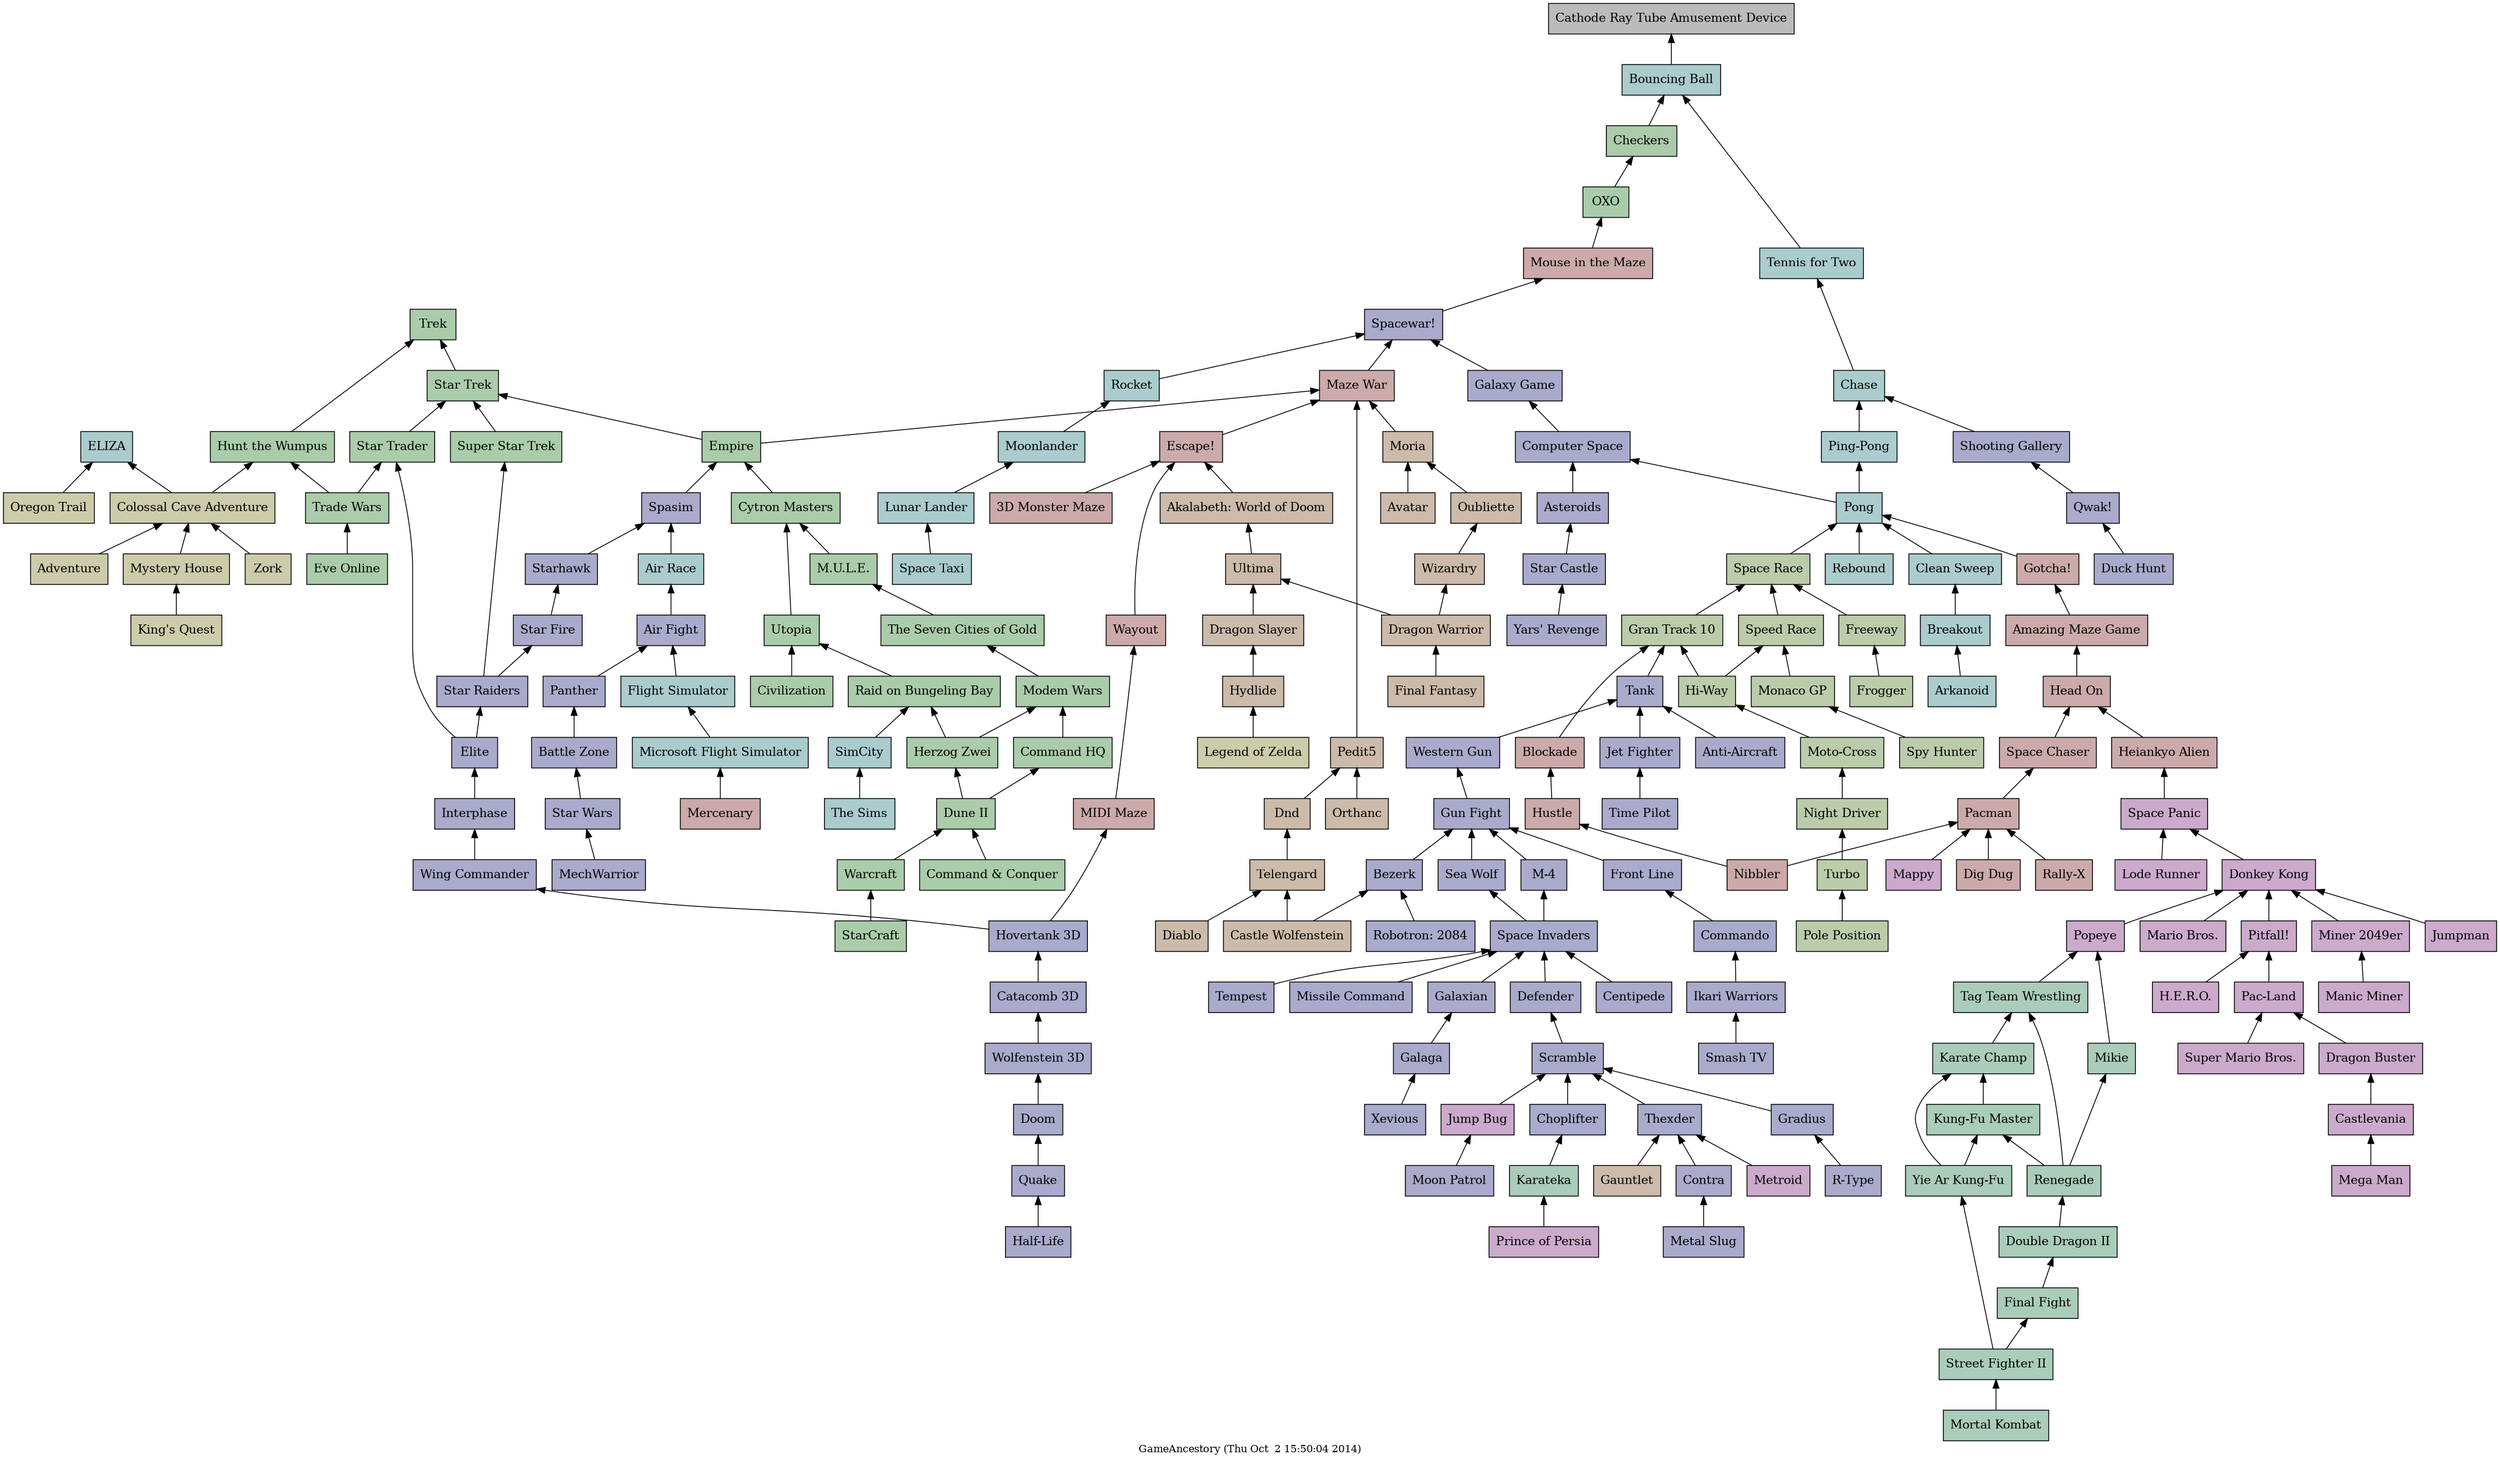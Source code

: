 digraph GameAncestory
{
rankdir=BT;
size="32,16";
fontsize = 12;
overlap = false;
splines = true;
label = "GameAncestory (Thu Oct  2 15:50:04 2014)";
node [shape = rectangle, fillcolor = lightgrey];
"Bouncing Ball" -> "Cathode Ray Tube Amusement Device";
"Checkers" -> "Bouncing Ball";
"OXO" -> "Checkers";
"Mouse in the Maze" -> "OXO";
"Spacewar!" -> "Mouse in the Maze";
"Maze War" -> "Spacewar!";
"Rocket" -> "Spacewar!";
"Moonlander" -> "Rocket";
"Lunar Lander" -> "Moonlander";
"Space Taxi" -> "Lunar Lander";
"Galaxy Game" -> "Spacewar!";
"Computer Space" -> "Galaxy Game";
"Tennis for Two" -> "Bouncing Ball";
"Chase" -> "Tennis for Two";
"Shooting Gallery" -> "Chase";
"Qwak!" -> "Shooting Gallery";
"Duck Hunt" -> "Qwak!";
"Ping-Pong" -> "Chase";
"Pong" -> "Ping-Pong";
"Pong" -> "Computer Space";
"Gotcha!" -> "Pong";
"Space Race" -> "Pong";
"Rebound" -> "Pong";
"Clean Sweep" -> "Pong";
"Breakout" -> "Clean Sweep";
"Arkanoid" -> "Breakout";
"Amazing Maze Game" -> "Gotcha!";
"Head On" -> "Amazing Maze Game";
"Space Chaser" -> "Head On";
"Pacman" -> "Space Chaser";
"Rally-X" -> "Pacman";
"Mappy" -> "Pacman";
"Heiankyo Alien" -> "Head On";
"Dig Dug" -> "Pacman";
"Space Panic" -> "Heiankyo Alien";
"Donkey Kong" -> "Space Panic";
"Gran Track 10" -> "Space Race";
"Tank" -> "Gran Track 10";
"Anti-Aircraft" -> "Tank";
"Western Gun" -> "Tank";
"Gun Fight" -> "Western Gun";
"Sea Wolf" -> "Gun Fight";
"Front Line" -> "Gun Fight";
"Commando" -> "Front Line";
"Ikari Warriors" -> "Commando";
"Smash TV" -> "Ikari Warriors";
"M-4" -> "Gun Fight";
"Space Invaders" -> "M-4";
"Space Invaders" -> "Sea Wolf";
"Battle Zone" -> "Panther";
"Star Wars" -> "Battle Zone";
"MechWarrior" -> "Star Wars";
"Jet Fighter" -> "Tank";
"Asteroids" -> "Computer Space";
"Star Castle" -> "Asteroids";
"Yars' Revenge" -> "Star Castle";
"Time Pilot" -> "Jet Fighter";
"Speed Race" -> "Space Race";
"Monaco GP" -> "Speed Race";
"Spy Hunter" -> "Monaco GP";
"Hi-Way" -> "Speed Race";
"Hi-Way" -> "Gran Track 10";
"Moto-Cross" -> "Hi-Way";
"Night Driver" -> "Moto-Cross";
"Turbo" -> "Night Driver";
"Pole Position" -> "Turbo";
"Freeway" -> "Space Race";
"Frogger" -> "Freeway";
"Missile Command" -> "Space Invaders";
"Galaxian" -> "Space Invaders";
"Defender" -> "Space Invaders";
"Scramble" -> "Defender";
"Jump Bug" -> "Scramble";
"Moon Patrol" -> "Jump Bug";
"Choplifter" -> "Scramble";
"Karateka" -> "Choplifter";
"Prince of Persia" -> "Karateka";
"Thexder" -> "Scramble";
"Gauntlet" -> "Thexder";
"Contra" -> "Thexder";
"Metroid" -> "Thexder";
"Metal Slug" -> "Contra";
"Gradius" -> "Scramble";
"R-Type" -> "Gradius";
"Centipede" -> "Space Invaders";
"Tempest" -> "Space Invaders";
"Galaga" -> "Galaxian";
"Xevious" -> "Galaga";
"Lode Runner" -> "Space Panic";
"Mario Bros." -> "Donkey Kong";
"Pitfall!" -> "Donkey Kong";
"H.E.R.O." -> "Pitfall!";
"Pac-Land" -> "Pitfall!";
"Super Mario Bros." -> "Pac-Land";
"Dragon Buster" -> "Pac-Land";
"Castlevania" -> "Dragon Buster";
"Mega Man" -> "Castlevania";
"Miner 2049er" -> "Donkey Kong";
"Jumpman" -> "Donkey Kong";
"Manic Miner" -> "Miner 2049er";
"Blockade" -> "Gran Track 10";
"Hustle" -> "Blockade";
"Nibbler" -> "Hustle";
"Nibbler" -> "Pacman";
"Moria" -> "Maze War";
"Avatar" -> "Moria";
"Escape!" -> "Maze War";
"3D Monster Maze" -> "Escape!";
"Akalabeth: World of Doom" -> "Escape!";
"Ultima" -> "Akalabeth: World of Doom";
"Dragon Warrior" -> "Ultima";
"Dragon Warrior" -> "Wizardry";
"Final Fantasy" -> "Dragon Warrior";
"Wayout" -> "Escape!";
"MIDI Maze" -> "Wayout";
"Dnd" -> "Pedit5";
"Pedit5" -> "Maze War";
"Orthanc" -> "Pedit5";
"Oubliette" -> "Moria";
"Telengard" -> "Dnd";
"Diablo" -> "Telengard";
"Wizardry" -> "Oubliette";
"Empire" -> "Star Trek";
"Empire" -> "Maze War";
"Spasim" -> "Empire";
"Starhawk" -> "Spasim";
"Star Fire" -> "Starhawk";
"Star Raiders" -> "Super Star Trek";
"Star Raiders" -> "Star Fire";
"Star Trader" -> "Star Trek";
"Elite" -> "Star Raiders";
"Elite" -> "Star Trader";
"Trade Wars" -> "Star Trader";
"Trade Wars" -> "Hunt the Wumpus";
"Eve Online" -> "Trade Wars";
"Interphase" -> "Elite";
"Wing Commander" -> "Interphase";
"Air Race" -> "Spasim";
"Air Fight" -> "Air Race";
"Flight Simulator" -> "Air Fight";
"Microsoft Flight Simulator" -> "Flight Simulator";
"Panther" -> "Air Fight";
"Mercenary" -> "Microsoft Flight Simulator";
"Castle Wolfenstein" -> "Telengard";
"Castle Wolfenstein" -> "Bezerk";
"Bezerk" -> "Gun Fight";
"Robotron: 2084" -> "Bezerk";
"Hovertank 3D" -> "Wing Commander";
"Hovertank 3D" -> "MIDI Maze";
"Catacomb 3D" -> "Hovertank 3D";
"Wolfenstein 3D" -> "Catacomb 3D";
"Star Trek" -> "Trek";
"Super Star Trek" -> "Star Trek";
"Hunt the Wumpus" -> "Trek";
"Colossal Cave Adventure" -> "Hunt the Wumpus";
"Colossal Cave Adventure" -> "ELIZA";
"Oregon Trail" -> "ELIZA";
"Mystery House" -> "Colossal Cave Adventure";
"King's Quest" -> "Mystery House";
"Zork" -> "Colossal Cave Adventure";
"Adventure" -> "Colossal Cave Adventure";
"Dragon Slayer" -> "Ultima";
"Hydlide" -> "Dragon Slayer";
"Legend of Zelda" -> "Hydlide";
"Doom" -> "Wolfenstein 3D";
"Quake" -> "Doom";
"Half-Life" -> "Quake";
"Street Fighter II" -> "Final Fight";
"Final Fight" -> "Double Dragon II";
"Double Dragon II" -> "Renegade";
"Renegade" -> "Mikie";
"Renegade" -> "Tag Team Wrestling";
"Renegade" -> "Kung-Fu Master";
"Mikie" -> "Popeye";
"Popeye" -> "Donkey Kong";
"Tag Team Wrestling" -> "Popeye";
"Karate Champ" -> "Tag Team Wrestling";
"Kung-Fu Master" -> "Karate Champ";
"Yie Ar Kung-Fu" -> "Kung-Fu Master";
"Yie Ar Kung-Fu" -> "Karate Champ";
"Street Fighter II" -> "Yie Ar Kung-Fu";
"Mortal Kombat" -> "Street Fighter II";
"Cytron Masters" -> "Empire";
"M.U.L.E." -> "Cytron Masters";
"The Seven Cities of Gold" -> "M.U.L.E.";
"Civilization" -> "Utopia";
"Utopia" -> "Cytron Masters";
"Raid on Bungeling Bay" -> "Utopia";
"SimCity" -> "Raid on Bungeling Bay";
"The Sims" -> "SimCity";
"Modem Wars" -> "The Seven Cities of Gold";
"Command HQ" -> "Modem Wars";
"Herzog Zwei" -> "Modem Wars";
"Herzog Zwei" -> "Raid on Bungeling Bay";
"Dune II" -> "Herzog Zwei";
"Dune II" -> "Command HQ";
"Warcraft" -> "Dune II";
"Command & Conquer" -> "Dune II";
"StarCraft" -> "Warcraft";
"Hunt the Wumpus" [URL="http://en.wikipedia.org/wiki/Hunt_the_Wumpus",target="_blank",style="filled",fillcolor="#aaccaa"];
"Dragon Warrior" [URL="http://en.wikipedia.org/wiki/Dragon_Warrior",target="_blank",style="filled",fillcolor="#ccbbaa"];
"H.E.R.O." [URL="http://en.wikipedia.org/wiki/H.E.R.O.",target="_blank",style="filled",fillcolor="#ccaacc"];
"Wizardry" [URL="http://en.wikipedia.org/wiki/Wizardry",target="_blank",style="filled",fillcolor="#ccbbaa"];
"Dune II" [URL="http://en.wikipedia.org/wiki/Dune_2",target="_blank",style="filled",fillcolor="#aaccaa"];
"Front Line" [URL="http://en.wikipedia.org/wiki/Front_Line_(video_game)",target="_blank",style="filled",fillcolor="#aaaacc"];
"Spacewar!" [URL="http://en.wikipedia.org/wiki/Spacewar_(video_game)",target="_blank",style="filled",fillcolor="#aaaacc"];
"Mortal Kombat" [URL="http://en.wikipedia.org/wiki/Mortal_Kombat",target="_blank",style="filled",fillcolor="#aaccbb"];
"Ikari Warriors" [URL="http://en.wikipedia.org/wiki/Ikari_Warriors",target="_blank",style="filled",fillcolor="#aaaacc"];
"Dragon Slayer" [URL="http://en.wikipedia.org/wiki/Dragon_Slayer_(video_game)",target="_blank",style="filled",fillcolor="#ccbbaa"];
"Metroid" [URL="http://en.wikipedia.org/wiki/Metroid",target="_blank",style="filled",fillcolor="#ccaacc"];
"Flight Simulator" [URL="http://en.wikipedia.org/wiki/Microsoft_Flight_Simulator",target="_blank",style="filled",fillcolor="#aacccc"];
"Mappy" [URL="http://en.wikipedia.org/wiki/Mappy",target="_blank",style="filled",fillcolor="#ccaacc"];
"Street Fighter II" [URL="http://en.wikipedia.org/wiki/Street_Fighter_II",target="_blank",style="filled",fillcolor="#aaccbb"];
"Thexder" [URL="http://en.wikipedia.org/wiki/Thexder",target="_blank",style="filled",fillcolor="#aaaacc"];
"Freeway" [URL="http://en.wikipedia.org/wiki/Freeway_(video_game)",target="_blank",style="filled",fillcolor="#bbccaa"];
"Legend of Zelda" [URL="http://en.wikipedia.org/wiki/The_Legend_of_Zelda_(video_game)",target="_blank",style="filled",fillcolor="#ccccaa"];
"Moria" [URL="http://en.wikipedia.org/wiki/Moria_(PLATO)",target="_blank",style="filled",fillcolor="#ccbbaa"];
"Sea Wolf" [URL="http://en.wikipedia.org/wiki/Sea_Wolf_(video_game)",target="_blank",style="filled",fillcolor="#aaaacc"];
"Gun Fight" [URL="http://en.wikipedia.org/wiki/Gun_Fight",target="_blank",style="filled",fillcolor="#aaaacc"];
"Moonlander" [URL="http://en.wikipedia.org/wiki/Lunar_Lander_(video_game)",target="_blank",style="filled",fillcolor="#aacccc"];
"Orthanc" [URL="http://en.wikipedia.org/wiki/Pedit5",target="_blank",style="filled",fillcolor="#ccbbaa"];
"Warcraft" [URL="http://en.wikipedia.org/wiki/Warcraft:_Orcs_%26_Humans",target="_blank",style="filled",fillcolor="#aaccaa"];
"Amazing Maze Game" [URL="http://en.wikipedia.org/wiki/The_Amazing_Maze_Game",target="_blank",style="filled",fillcolor="#ccaaaa"];
"Castlevania" [URL="http://en.wikipedia.org/wiki/Castlevania_(1986_video_game)",target="_blank",style="filled",fillcolor="#ccaacc"];
"Panther" [URL="http://en.wikipedia.org/wiki/Panther_(computer_game)",target="_blank",style="filled",fillcolor="#aaaacc"];
"SimCity" [URL="http://en.wikipedia.org/wiki/SimCity_(1989_video_game)",target="_blank",style="filled",fillcolor="#aacccc"];
"Zork" [URL="http://en.wikipedia.org/wiki/Zork#Releases",target="_blank",style="filled",fillcolor="#ccccaa"];
"Western Gun" [URL="http://en.wikipedia.org/wiki/Gun_Fight",target="_blank",style="filled",fillcolor="#aaaacc"];
"Pong" [URL="http://en.wikipedia.org/wiki/Pong",target="_blank",style="filled",fillcolor="#aacccc"];
"Adventure" [URL="http://en.wikipedia.org/wiki/Adventure_(1979_video_game)",target="_blank",style="filled",fillcolor="#ccccaa"];
"Space Panic" [URL="http://en.wikipedia.org/wiki/Space_Panic",target="_blank",style="filled",fillcolor="#ccaacc"];
"Hi-Way" [URL="http://en.wikipedia.org/wiki/Hi-way",target="_blank",style="filled",fillcolor="#bbccaa"];
"Spy Hunter" [URL="http://en.wikipedia.org/wiki/Spy_Hunter",target="_blank",style="filled",fillcolor="#bbccaa"];
"Night Driver" [URL="http://en.wikipedia.org/wiki/Night_Driver",target="_blank",style="filled",fillcolor="#bbccaa"];
"Rebound" [URL="http://en.wikipedia.org/wiki/Rebound_(video_game)",target="_blank",style="filled",fillcolor="#aacccc"];
"Xevious" [URL="http://en.wikipedia.org/wiki/Xevious",target="_blank",style="filled",fillcolor="#aaaacc"];
"Computer Space" [URL="http://en.wikipedia.org/wiki/Computer_Space",target="_blank",style="filled",fillcolor="#aaaacc"];
"Frogger" [URL="http://en.wikipedia.org/wiki/Frogger",target="_blank",style="filled",fillcolor="#bbccaa"];
"Modem Wars" [URL="http://en.wikipedia.org/wiki/Modem_Wars",target="_blank",style="filled",fillcolor="#aaccaa"];
"Wayout" [URL="http://en.wikipedia.org/wiki/Wayout",target="_blank",style="filled",fillcolor="#ccaaaa"];
"Colossal Cave Adventure" [URL="http://en.wikipedia.org/wiki/Colossal_Cave_Adventure",target="_blank",style="filled",fillcolor="#ccccaa"];
"Akalabeth: World of Doom" [URL="http://en.wikipedia.org/wiki/Akalabeth:_World_of_Doom",target="_blank",style="filled",fillcolor="#ccbbaa"];
"Centipede" [URL="http://en.wikipedia.org/wiki/Centipede_(video_game)",target="_blank",style="filled",fillcolor="#aaaacc"];
"Maze War" [URL="http://en.wikipedia.org/wiki/Maze_war",target="_blank",style="filled",fillcolor="#ccaaaa"];
"Star Wars" [URL="http://en.wikipedia.org/wiki/Star_Wars_(1983_video_game)",target="_blank",style="filled",fillcolor="#aaaacc"];
"Mikie" [URL="http://en.wikipedia.org/wiki/Mikie",target="_blank",style="filled",fillcolor="#aaccbb"];
"Wing Commander" [URL="http://en.wikipedia.org/wiki/Wing_Commander_(franchise)",target="_blank",style="filled",fillcolor="#aaaacc"];
"Dig Dug" [URL="http://en.wikipedia.org/wiki/Dig_Dug",target="_blank",style="filled",fillcolor="#ccaaaa"];
"Herzog Zwei" [URL="http://en.wikipedia.org/wiki/Herzog_Zwei",target="_blank",style="filled",fillcolor="#aaccaa"];
"Asteroids" [style="filled",fillcolor="#aaaacc"];
"Civilization" [URL="http://en.wikipedia.org/wiki/Civilization_(video_game)",target="_blank",style="filled",fillcolor="#aaccaa"];
"Air Fight" [URL="http://classicgaming.gamespy.com/View.php?view=Articles.Detail&amp;id=324",target="_blank",style="filled",fillcolor="#aaaacc"];
"Monaco GP" [URL="http://www.arcade-museum.com/game_detail.php?game_id=8733",target="_blank",style="filled",fillcolor="#bbccaa"];
"Manic Miner" [URL="http://en.wikipedia.org/wiki/Manic_Miner",target="_blank",style="filled",fillcolor="#ccaacc"];
"MechWarrior" [URL="http://en.wikipedia.org/wiki/MechWarrior_(video_game)",target="_blank",style="filled",fillcolor="#aaaacc"];
"Time Pilot" [URL="http://en.wikipedia.org/wiki/Time_Pilot",target="_blank",style="filled",fillcolor="#aaaacc"];
"Starhawk" [URL="http://en.wikipedia.org/wiki/Starhawk_(arcade_game)",target="_blank",style="filled",fillcolor="#aaaacc"];
"Super Mario Bros." [URL="http://en.wikipedia.org/wiki/Super_Mario_Bros.",target="_blank",style="filled",fillcolor="#ccaacc"];
"Galaxian" [URL="http://en.wikipedia.org/wiki/Galaxian",target="_blank",style="filled",fillcolor="#aaaacc"];
"Gran Track 10" [URL="http://en.wikipedia.org/wiki/Gran_Trak_10",target="_blank",style="filled",fillcolor="#bbccaa"];
"Nibbler" [URL="http://en.wikipedia.org/wiki/Nibbler_(video_game)",target="_blank",style="filled",fillcolor="#ccaaaa"];
"Scramble" [URL="http://en.wikipedia.org/wiki/Scramble_(video_game)",target="_blank",style="filled",fillcolor="#aaaacc"];
"Trade Wars" [URL="http://en.wikipedia.org/wiki/Trade_Wars",target="_blank",style="filled",fillcolor="#aaccaa"];
"Space Race" [URL="http://en.wikipedia.org/wiki/Space_Race_(video_game)",target="_blank",style="filled",fillcolor="#bbccaa"];
"Breakout" [URL="http://en.wikipedia.org/wiki/Breakout_(video_game)",target="_blank",style="filled",fillcolor="#aacccc"];
"Rally-X" [URL="http://en.wikipedia.org/wiki/Rally-X",target="_blank",style="filled",fillcolor="#ccaaaa"];
"Pitfall!" [URL="http://en.wikipedia.org/wiki/Pitfall!",target="_blank",style="filled",fillcolor="#ccaacc"];
"Jump Bug" [URL="http://en.wikipedia.org/wiki/Jump_Bug",target="_blank",style="filled",fillcolor="#ccaacc"];
"Battle Zone" [URL="http://en.wikipedia.org/wiki/Battlezone_(1980_video_game)",target="_blank",style="filled",fillcolor="#aaaacc"];
"Gotcha!" [URL="http://en.wikipedia.org/wiki/Gotcha_(video_game)",target="_blank",style="filled",fillcolor="#ccaaaa"];
"Speed Race" [URL="http://en.wikipedia.org/wiki/Tomohiro_Nishikado#Speed_Race",target="_blank",style="filled",fillcolor="#bbccaa"];
"Moon Patrol" [URL="http://en.wikipedia.org/wiki/Moon_Patrol",target="_blank",style="filled",fillcolor="#aaaacc"];
"Duck Hunt" [URL="http://en.wikipedia.org/wiki/Duck_Hunt",target="_blank",style="filled",fillcolor="#aaaacc"];
"Rocket" [URL="http://en.wikipedia.org/wiki/Lunar_Lander_(video_game)",target="_blank",style="filled",fillcolor="#aacccc"];
"Mouse in the Maze" [URL="http://en.wikipedia.org/wiki/First_video_game#Mouse_in_the_Maze.2C_Tic-Tac-Toe_.281959.29",target="_blank",style="filled",fillcolor="#ccaaaa"];
"Empire" [URL="http://en.wikipedia.org/wiki/Empire_(PLATO)",target="_blank",style="filled",fillcolor="#aaccaa"];
"Utopia" [URL="http://en.wikipedia.org/wiki/Utopia_(video_game)",target="_blank",style="filled",fillcolor="#aaccaa"];
"Avatar" [URL="http://en.wikipedia.org/wiki/Avatar_(PLATO_system_video_game)",target="_blank",style="filled",fillcolor="#ccbbaa"];
"Popeye" [URL="http://en.wikipedia.org/wiki/Popeye_(video_game)",target="_blank",style="filled",fillcolor="#ccaacc"];
"Choplifter" [URL="http://en.wikipedia.org/wiki/Choplifter",target="_blank",style="filled",fillcolor="#aaaacc"];
"Jumpman" [URL="http://en.wikipedia.org/wiki/Jumpman",target="_blank",style="filled",fillcolor="#ccaacc"];
"Gauntlet" [URL="http://en.wikipedia.org/wiki/Gauntlet_(1985_video_game)",target="_blank",style="filled",fillcolor="#ccbbaa"];
"OXO" [URL="http://en.wikipedia.org/wiki/OXO",target="_blank",style="filled",fillcolor="#aaccaa"];
"Air Race" [URL="http://classicgaming.gamespy.com/View.php?view=Articles.Detail&amp;id=324",target="_blank",style="filled",fillcolor="#aacccc"];
"Defender" [URL="http://en.wikipedia.org/wiki/Defender_(arcade_game)",target="_blank",style="filled",fillcolor="#aaaacc"];
"Doom" [URL="http://en.wikipedia.org/wiki/Doom_(video_game)",target="_blank",style="filled",fillcolor="#aaaacc"];
"Cathode Ray Tube Amusement Device" [URL="http://en.wikipedia.org/wiki/Cathode_ray_tube_amusement_device",target="_blank",style="filled",fillcolor="#bbbbbb"];
"Yie Ar Kung-Fu" [URL="http://en.wikipedia.org/wiki/Yie_Ar_Kung-Fu",target="_blank",style="filled",fillcolor="#aaccbb"];
"Galaxy Game" [URL="http://en.wikipedia.org/wiki/Galaxy_Game",target="_blank",style="filled",fillcolor="#aaaacc"];
"King's Quest" [URL="http://en.wikipedia.org/wiki/King%27s_Quest",target="_blank",style="filled",fillcolor="#ccccaa"];
"Mystery House" [URL="http://en.wikipedia.org/wiki/Mystery_House",target="_blank",style="filled",fillcolor="#ccccaa"];
"Shooting Gallery" [URL="http://en.wikipedia.org/wiki/Shooting_Gallery_(game_accessory)",target="_blank",style="filled",fillcolor="#aaaacc"];
"Microsoft Flight Simulator" [URL="http://en.wikipedia.org/wiki/Microsoft_Flight_Simulator",target="_blank",style="filled",fillcolor="#aacccc"];
"Escape!" [URL="http://www.filfre.net/2012/01/silas-warner-and-muse-software/",target="_blank",style="filled",fillcolor="#ccaaaa"];
"Space Invaders" [URL="http://en.wikipedia.org/wiki/Space_Invaders",target="_blank",style="filled",fillcolor="#aaaacc"];
"Yars' Revenge" [URL="http://en.wikipedia.org/wiki/Yars%27_Revenge",target="_blank",style="filled",fillcolor="#aaaacc"];
"Contra" [URL="http://en.wikipedia.org/wiki/Contra_(video_game)",target="_blank",style="filled",fillcolor="#aaaacc"];
"The Seven Cities of Gold" [URL="http://en.wikipedia.org/wiki/The_Seven_Cities_of_Gold_(video_game)",target="_blank",style="filled",fillcolor="#aaccaa"];
"Tempest" [URL="http://en.wikipedia.org/wiki/Tempest_(video_game)",target="_blank",style="filled",fillcolor="#aaaacc"];
"Final Fantasy" [URL="http://en.wikipedia.org/wiki/Final_Fantasy",target="_blank",style="filled",fillcolor="#ccbbaa"];
"Arkanoid" [URL="http://en.wikipedia.org/wiki/Arkanoid",target="_blank",style="filled",fillcolor="#aacccc"];
"Head On" [URL="http://en.wikipedia.org/wiki/Head_On_(arcade_game)",target="_blank",style="filled",fillcolor="#ccaaaa"];
"Mega Man" [URL="http://en.wikipedia.org/wiki/Mega_Man_(video_game)",target="_blank",style="filled",fillcolor="#ccaacc"];
"Telengard" [URL="http://en.wikipedia.org/wiki/Telengard",target="_blank",style="filled",fillcolor="#ccbbaa"];
"Karateka" [URL="http://en.wikipedia.org/wiki/Karateka_(video_game)",target="_blank",style="filled",fillcolor="#aaccbb"];
"Star Fire" [URL="http://en.wikipedia.org/wiki/Star_Fire",target="_blank",style="filled",fillcolor="#aaaacc"];
"Hydlide" [URL="http://en.wikipedia.org/wiki/Hydlide",target="_blank",style="filled",fillcolor="#ccbbaa"];
"Donkey Kong" [URL="http://en.wikipedia.org/wiki/Donkey_Kong_(video_game)",target="_blank",style="filled",fillcolor="#ccaacc"];
"Miner 2049er" [URL="http://en.wikipedia.org/wiki/Miner_2049er",target="_blank",style="filled",fillcolor="#ccaacc"];
"Eve Online" [URL="http://en.wikipedia.org/wiki/Eve_Online",target="_blank",style="filled",fillcolor="#aaccaa"];
"Oregon Trail" [URL="http://en.wikipedia.org/wiki/The_Oregon_Trail_(video_game)",target="_blank",style="filled",fillcolor="#ccccaa"];
"Blockade" [URL="http://en.wikipedia.org/wiki/Blockade_(video_game)",target="_blank",style="filled",fillcolor="#ccaaaa"];
"Raid on Bungeling Bay" [URL="http://en.wikipedia.org/wiki/Raid_on_Bungeling_Bay",target="_blank",style="filled",fillcolor="#aaccaa"];
"Cytron Masters" [URL="http://en.wikipedia.org/wiki/Cytron_Masters",target="_blank",style="filled",fillcolor="#aaccaa"];
"Pacman" [URL="http://en.wikipedia.org/wiki/Pac-Man",target="_blank",style="filled",fillcolor="#ccaaaa"];
"Pole Position" [URL="http://en.wikipedia.org/wiki/Pole_Position_(video_game)",target="_blank",style="filled",fillcolor="#bbccaa"];
"Bezerk" [URL="http://en.wikipedia.org/wiki/Berzerk_(arcade_game)",target="_blank",style="filled",fillcolor="#aaaacc"];
"Jet Fighter" [URL="http://en.wikipedia.org/wiki/Jet_Fighter_(video_game)",target="_blank",style="filled",fillcolor="#aaaacc"];
"Karate Champ" [URL="http://en.wikipedia.org/wiki/Karate_Champ",target="_blank",style="filled",fillcolor="#aaccbb"];
"Checkers" [URL="http://en.wikipedia.org/wiki/Early_history_of_video_games",target="_blank",style="filled",fillcolor="#aaccaa"];
"Oubliette" [URL="http://en.wikipedia.org/wiki/User:Kmariecg/Oubliette_(computer_game)",target="_blank",style="filled",fillcolor="#ccbbaa"];
"Ultima" [URL="http://en.wikipedia.org/wiki/Ultima_(series)",target="_blank",style="filled",fillcolor="#ccbbaa"];
"Heiankyo Alien" [URL="http://en.wikipedia.org/wiki/Heiankyo_Alien",target="_blank",style="filled",fillcolor="#ccaaaa"];
"Castle Wolfenstein" [URL="http://en.wikipedia.org/wiki/Castle_Wolfenstein",target="_blank",style="filled",fillcolor="#ccbbaa"];
"Diablo" [URL="http://en.wikipedia.org/wiki/Diablo_(video_game)",target="_blank",style="filled",fillcolor="#ccbbaa"];
"Command & Conquer" [URL="http://en.wikipedia.org/wiki/Command_%26_Conquer",target="_blank",style="filled",fillcolor="#aaccaa"];
"Gradius" [URL="http://en.wikipedia.org/wiki/Gradius_(video_game)",target="_blank",style="filled",fillcolor="#aaaacc"];
"Robotron: 2084" [URL="http://en.wikipedia.org/wiki/Robotron",target="_blank",style="filled",fillcolor="#aaaacc"];
"ELIZA" [URL="http://en.wikipedia.org/wiki/ELIZA",target="_blank",style="filled",fillcolor="#aacccc"];
"Star Trader" [URL="http://en.wikipedia.org/wiki/Star_Trader",target="_blank",style="filled",fillcolor="#aaccaa"];
"Pac-Land" [URL="http://en.wikipedia.org/wiki/Pac-Land",target="_blank",style="filled",fillcolor="#ccaacc"];
"Smash TV" [URL="http://en.wikipedia.org/wiki/Smash_tv",target="_blank",style="filled",fillcolor="#aaaacc"];
"Wolfenstein 3D" [URL="http://en.wikipedia.org/wiki/Wolfenstein_3D",target="_blank",style="filled",fillcolor="#aaaacc"];
"Space Chaser" [URL="http://www.imdb.com/title/tt2061804/",target="_blank",style="filled",fillcolor="#ccaaaa"];
"Anti-Aircraft" [URL="http://en.wikipedia.org/wiki/Anti-Aircraft_(video_game)",target="_blank",style="filled",fillcolor="#aaaacc"];
"Missile Command" [URL="http://en.wikipedia.org/wiki/Missile_Command",target="_blank",style="filled",fillcolor="#aaaacc"];
"Lode Runner" [URL="http://en.wikipedia.org/wiki/Lode_Runner",target="_blank",style="filled",fillcolor="#ccaacc"];
"Dragon Buster" [URL="http://en.wikipedia.org/wiki/Dragon_Buster",target="_blank",style="filled",fillcolor="#ccaacc"];
"Hustle" [URL="http://www.arcade-museum.com/game_detail.php?game_id=8158",target="_blank",style="filled",fillcolor="#ccaaaa"];
"M.U.L.E." [URL="http://en.wikipedia.org/wiki/M.U.L.E.",target="_blank",style="filled",fillcolor="#aaccaa"];
"Star Raiders" [URL="http://en.wikipedia.org/wiki/Star_Raiders",target="_blank",style="filled",fillcolor="#aaaacc"];
"StarCraft" [URL="http://en.wikipedia.org/wiki/StarCraft",target="_blank",style="filled",fillcolor="#aaccaa"];
"Interphase" [URL="http://en.wikipedia.org/wiki/Interphase_(video_game)",target="_blank",style="filled",fillcolor="#aaaacc"];
"Moto-Cross" [URL="http://en.wikipedia.org/wiki/Fonz_(arcade)",target="_blank",style="filled",fillcolor="#bbccaa"];
"3D Monster Maze" [URL="http://en.wikipedia.org/wiki/3D_Monster_Maze",target="_blank",style="filled",fillcolor="#ccaaaa"];
"Turbo" [URL="http://en.wikipedia.org/wiki/Turbo_(video_game)",target="_blank",style="filled",fillcolor="#bbccaa"];
"Tank" [URL="http://en.wikipedia.org/wiki/Tank_(video_game)",target="_blank",style="filled",fillcolor="#aaaacc"];
"Hovertank 3D" [URL="http://en.wikipedia.org/wiki/Hovertank_3D",target="_blank",style="filled",fillcolor="#aaaacc"];
"Star Trek" [URL="http://en.wikipedia.org/wiki/Star_Trek_(text_game)",target="_blank",style="filled",fillcolor="#aaccaa"];
"Kung-Fu Master" [URL="http://en.wikipedia.org/wiki/Kung-Fu_Master",target="_blank",style="filled",fillcolor="#aaccbb"];
"MIDI Maze" [URL="http://en.wikipedia.org/wiki/MIDI_Maze",target="_blank",style="filled",fillcolor="#ccaaaa"];
"Mercenary" [URL="http://en.wikipedia.org/wiki/Mercenary_(video_game)",target="_blank",style="filled",fillcolor="#ccaaaa"];
"M-4" [URL="http://www.youtube.com/watch?v=6DUPYrhx134",target="_blank",style="filled",fillcolor="#aaaacc"];
"Prince of Persia" [URL="http://en.wikipedia.org/wiki/Prince_of_Persia",target="_blank",style="filled",fillcolor="#ccaacc"];
"Galaga" [URL="http://en.wikipedia.org/wiki/Galaga",target="_blank",style="filled",fillcolor="#aaaacc"];
"Space Taxi" [URL="http://en.wikipedia.org/wiki/Space_Taxi",target="_blank",style="filled",fillcolor="#aacccc"];
"Double Dragon II" [URL="http://en.wikipedia.org/wiki/Double_Dragon_II:_The_Revenge",target="_blank",style="filled",fillcolor="#aaccbb"];
"Chase" [URL="http://en.wikipedia.org/wiki/History_of_video_game_consoles_(first_generation)",target="_blank",style="filled",fillcolor="#aacccc"];
"Quake" [URL="http://en.wikipedia.org/wiki/Quake_(video_game)",target="_blank",style="filled",fillcolor="#aaaacc"];
"Lunar Lander" [URL="http://en.wikipedia.org/wiki/Lunar_Lander_(arcade_game)",target="_blank",style="filled",fillcolor="#aacccc"];
"Elite" [URL="http://en.wikipedia.org/wiki/Elite_(video_game)",target="_blank",style="filled",fillcolor="#aaaacc"];
"Spasim" [URL="http://en.wikipedia.org/wiki/Spasim",target="_blank",style="filled",fillcolor="#aaaacc"];
"Tennis for Two" [URL="http://en.wikipedia.org/wiki/Tennis_for_Two",target="_blank",style="filled",fillcolor="#aacccc"];
"Tag Team Wrestling" [URL="http://en.wikipedia.org/wiki/Tag_Team_Wrestling",target="_blank",style="filled",fillcolor="#aaccbb"];
"Metal Slug" [URL="http://en.wikipedia.org/wiki/Metal_Slug_(series)",target="_blank",style="filled",fillcolor="#aaaacc"];
"Mario Bros." [URL="http://en.wikipedia.org/wiki/Mario_Bros.",target="_blank",style="filled",fillcolor="#ccaacc"];
"Renegade" [URL="http://en.wikipedia.org/wiki/Renegade_(video_game)",target="_blank",style="filled",fillcolor="#aaccbb"];
"Command HQ" [URL="http://en.wikipedia.org/wiki/Command_HQ",target="_blank",style="filled",fillcolor="#aaccaa"];
"Clean Sweep" [URL="http://www.arcade-museum.com/game_detail.php?game_id=7350",target="_blank",style="filled",fillcolor="#aacccc"];
"The Sims" [URL="http://en.wikipedia.org/wiki/The_Sims_(video_game)",target="_blank",style="filled",fillcolor="#aacccc"];
"Qwak!" [URL="http://en.wikipedia.org/wiki/Qwak!",target="_blank",style="filled",fillcolor="#aaaacc"];
"Star Castle" [URL="http://en.wikipedia.org/wiki/Star_Castle",target="_blank",style="filled",fillcolor="#aaaacc"];
"Trek" [URL="http://en.wikipedia.org/wiki/Star_Trek_(text_game)",target="_blank",style="filled",fillcolor="#aaccaa"];
"Catacomb 3D" [URL="http://en.wikipedia.org/wiki/Catacomb_3-D",target="_blank",style="filled",fillcolor="#aaaacc"];
"Half-Life" [URL="http://en.wikipedia.org/wiki/Half-Life_(video_game)",target="_blank",style="filled",fillcolor="#aaaacc"];
"R-Type" [URL="http://en.wikipedia.org/wiki/R-Type",target="_blank",style="filled",fillcolor="#aaaacc"];
"Final Fight" [URL="http://en.wikipedia.org/wiki/Final_Fight",target="_blank",style="filled",fillcolor="#aaccbb"];
"Bouncing Ball" [URL="http://optimusreports.com/2013/01/15/1950-the-whirlwind-computer/",target="_blank",style="filled",fillcolor="#aacccc"];
"Dnd" [URL="http://en.wikipedia.org/wiki/Dnd_(video_game)",target="_blank",style="filled",fillcolor="#ccbbaa"];
"Super Star Trek" [URL="http://en.wikipedia.org/wiki/Star_Trek_(text_game)",target="_blank",style="filled",fillcolor="#aaccaa"];
"Ping-Pong" [URL="http://en.wikipedia.org/wiki/History_of_video_game_consoles_(first_generation)",target="_blank",style="filled",fillcolor="#aacccc"];
"Pedit5" [URL="http://en.wikipedia.org/wiki/Pedit5",target="_blank",style="filled",fillcolor="#ccbbaa"];
"Commando" [URL="http://en.wikipedia.org/wiki/Commando_(video_game)",target="_blank",style="filled",fillcolor="#aaaacc"];
}
